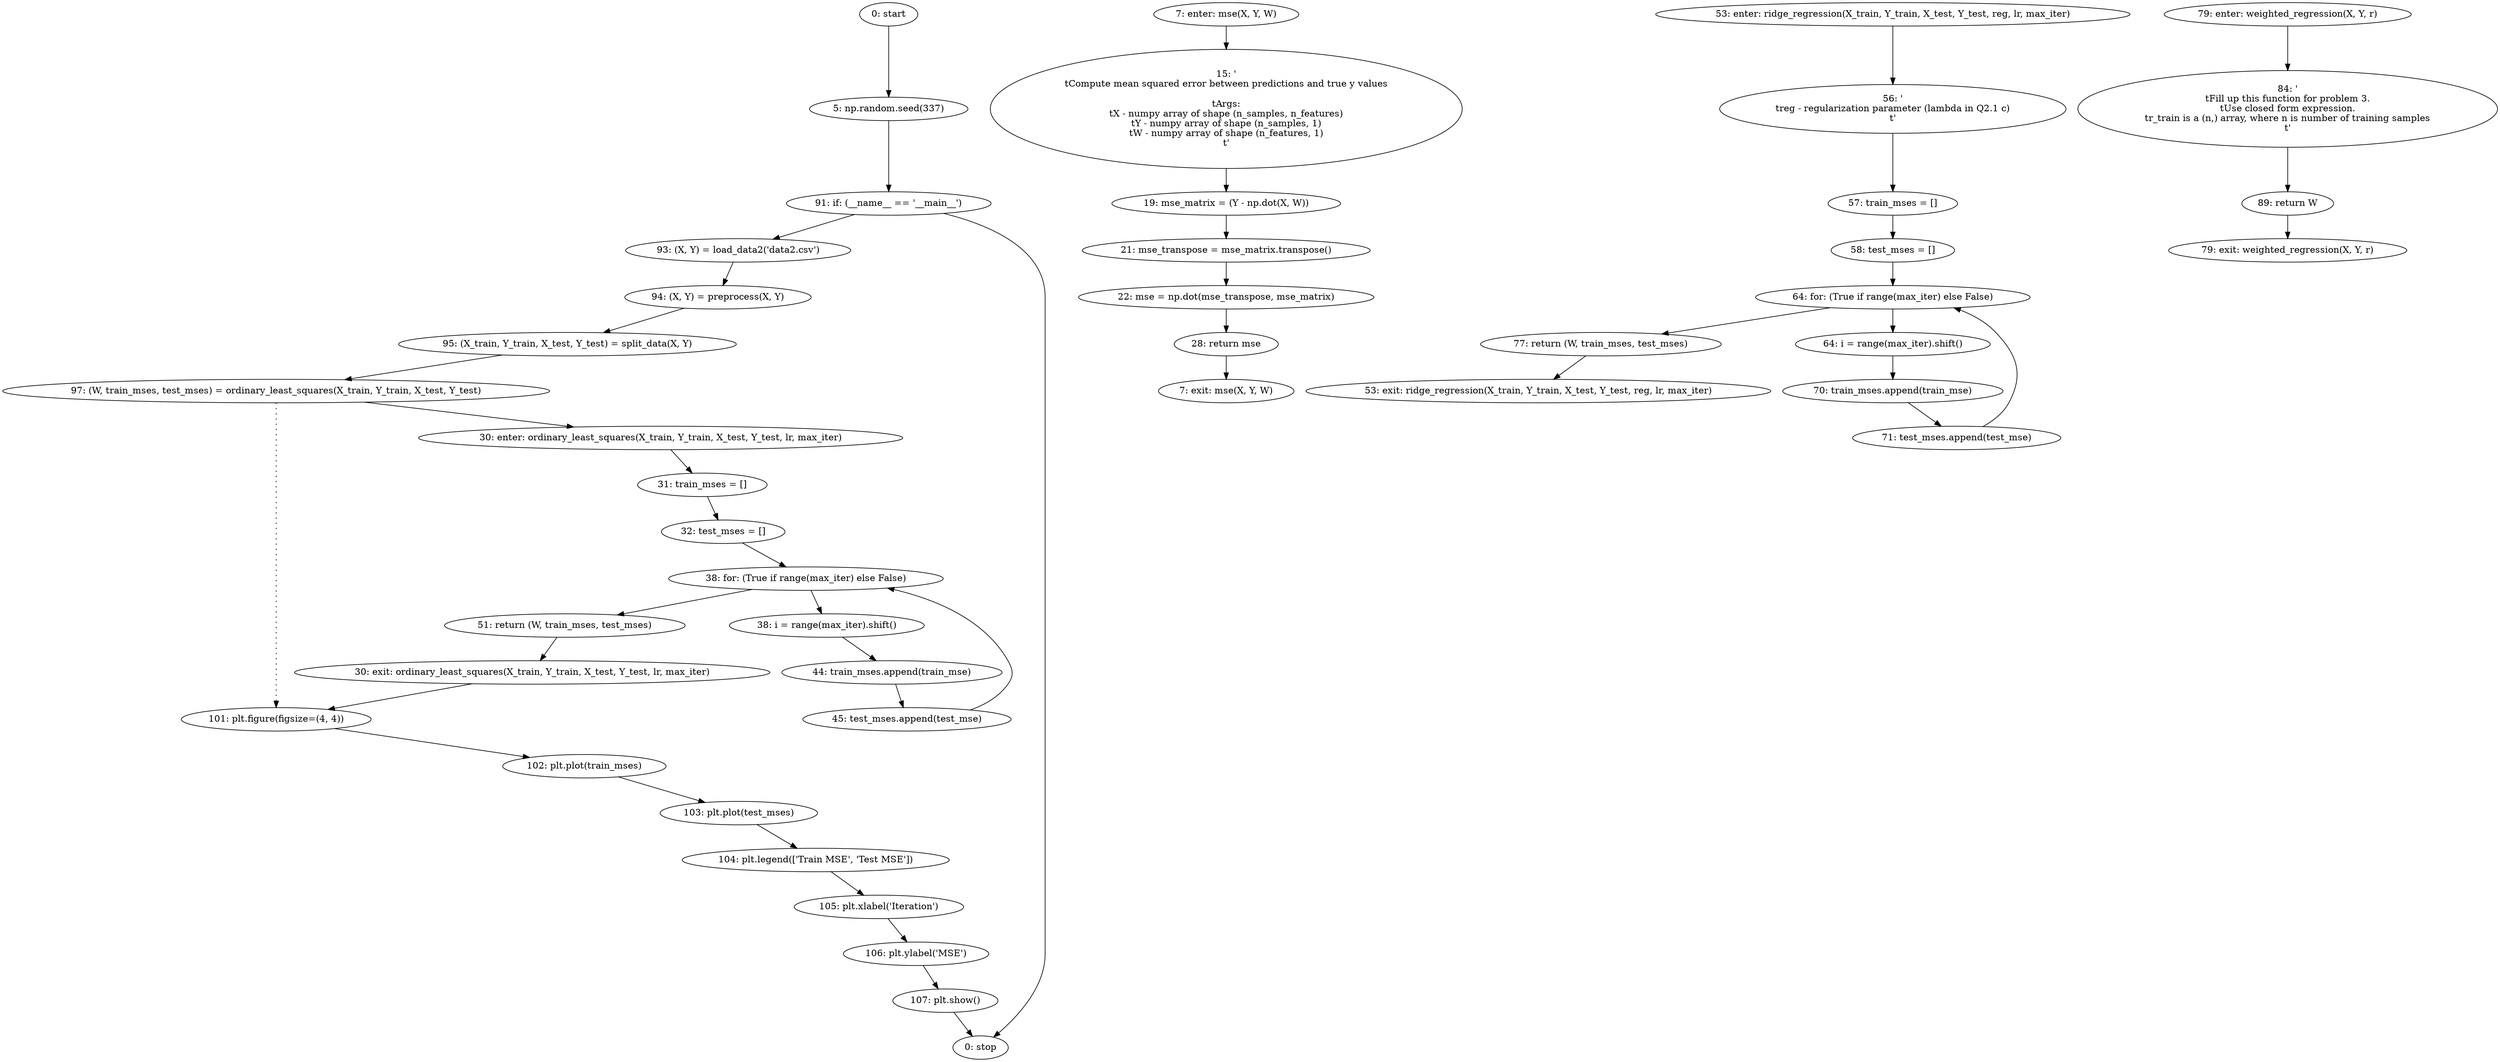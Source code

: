 strict digraph "" {
	node [label="\N"];
	0	 [label="0: start"];
	1	 [label="5: np.random.seed(337)"];
	0 -> 1;
	32	 [label="91: if: (__name__ == '__main__')"];
	1 -> 32;
	33	 [label="93: (X, Y) = load_data2('data2.csv')"];
	32 -> 33;
	44	 [label="0: stop"];
	32 -> 44;
	2	 [label="7: enter: mse(X, Y, W)"];
	4	 [label="15: '\n\tCompute mean squared error between predictions and true y values\n\n\tArgs:\n\tX - numpy array of shape (n_samples, n_features)\n\tY \
- numpy array of shape (n_samples, 1)\n\tW - numpy array of shape (n_features, 1)\n\t'"];
	2 -> 4;
	5	 [label="19: mse_matrix = (Y - np.dot(X, W))"];
	4 -> 5;
	3	 [label="7: exit: mse(X, Y, W)"];
	8	 [label="28: return mse"];
	8 -> 3;
	6	 [label="21: mse_transpose = mse_matrix.transpose()"];
	5 -> 6;
	7	 [label="22: mse = np.dot(mse_transpose, mse_matrix)"];
	6 -> 7;
	7 -> 8;
	9	 [label="30: enter: ordinary_least_squares(X_train, Y_train, X_test, Y_test, lr, max_iter)"];
	11	 [label="31: train_mses = []"];
	9 -> 11;
	12	 [label="32: test_mses = []"];
	11 -> 12;
	36	 [label="97: (W, train_mses, test_mses) = ordinary_least_squares(X_train, Y_train, X_test, Y_test)"];
	36 -> 9;
	37	 [label="101: plt.figure(figsize=(4, 4))"];
	36 -> 37	 [style=dotted,
		weight=100];
	38	 [label="102: plt.plot(train_mses)"];
	37 -> 38;
	10	 [label="30: exit: ordinary_least_squares(X_train, Y_train, X_test, Y_test, lr, max_iter)"];
	10 -> 37;
	17	 [label="51: return (W, train_mses, test_mses)"];
	17 -> 10;
	13	 [label="38: for: (True if range(max_iter) else False)"];
	12 -> 13;
	13 -> 17;
	14	 [label="38: i = range(max_iter).shift()"];
	13 -> 14;
	15	 [label="44: train_mses.append(train_mse)"];
	14 -> 15;
	16	 [label="45: test_mses.append(test_mse)"];
	16 -> 13;
	15 -> 16;
	18	 [label="53: enter: ridge_regression(X_train, Y_train, X_test, Y_test, reg, lr, max_iter)"];
	20	 [label="56: '\n\treg - regularization parameter (lambda in Q2.1 c)\n\t'"];
	18 -> 20;
	21	 [label="57: train_mses = []"];
	20 -> 21;
	19	 [label="53: exit: ridge_regression(X_train, Y_train, X_test, Y_test, reg, lr, max_iter)"];
	27	 [label="77: return (W, train_mses, test_mses)"];
	27 -> 19;
	22	 [label="58: test_mses = []"];
	21 -> 22;
	23	 [label="64: for: (True if range(max_iter) else False)"];
	22 -> 23;
	23 -> 27;
	24	 [label="64: i = range(max_iter).shift()"];
	23 -> 24;
	25	 [label="70: train_mses.append(train_mse)"];
	24 -> 25;
	26	 [label="71: test_mses.append(test_mse)"];
	26 -> 23;
	25 -> 26;
	28	 [label="79: enter: weighted_regression(X, Y, r)"];
	30	 [label="84: '\n\tFill up this function for problem 3.\n\tUse closed form expression.\n\tr_train is a (n,) array, where n is number of training \
samples\n\t'"];
	28 -> 30;
	31	 [label="89: return W"];
	30 -> 31;
	29	 [label="79: exit: weighted_regression(X, Y, r)"];
	31 -> 29;
	34	 [label="94: (X, Y) = preprocess(X, Y)"];
	33 -> 34;
	35	 [label="95: (X_train, Y_train, X_test, Y_test) = split_data(X, Y)"];
	34 -> 35;
	35 -> 36;
	39	 [label="103: plt.plot(test_mses)"];
	38 -> 39;
	40	 [label="104: plt.legend(['Train MSE', 'Test MSE'])"];
	39 -> 40;
	41	 [label="105: plt.xlabel('Iteration')"];
	40 -> 41;
	42	 [label="106: plt.ylabel('MSE')"];
	41 -> 42;
	43	 [label="107: plt.show()"];
	42 -> 43;
	43 -> 44;
}


